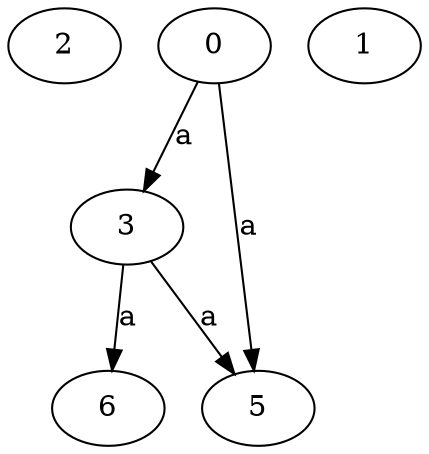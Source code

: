 strict digraph  {
2;
3;
0;
1;
5;
6;
3 -> 5  [label=a];
3 -> 6  [label=a];
0 -> 3  [label=a];
0 -> 5  [label=a];
}
